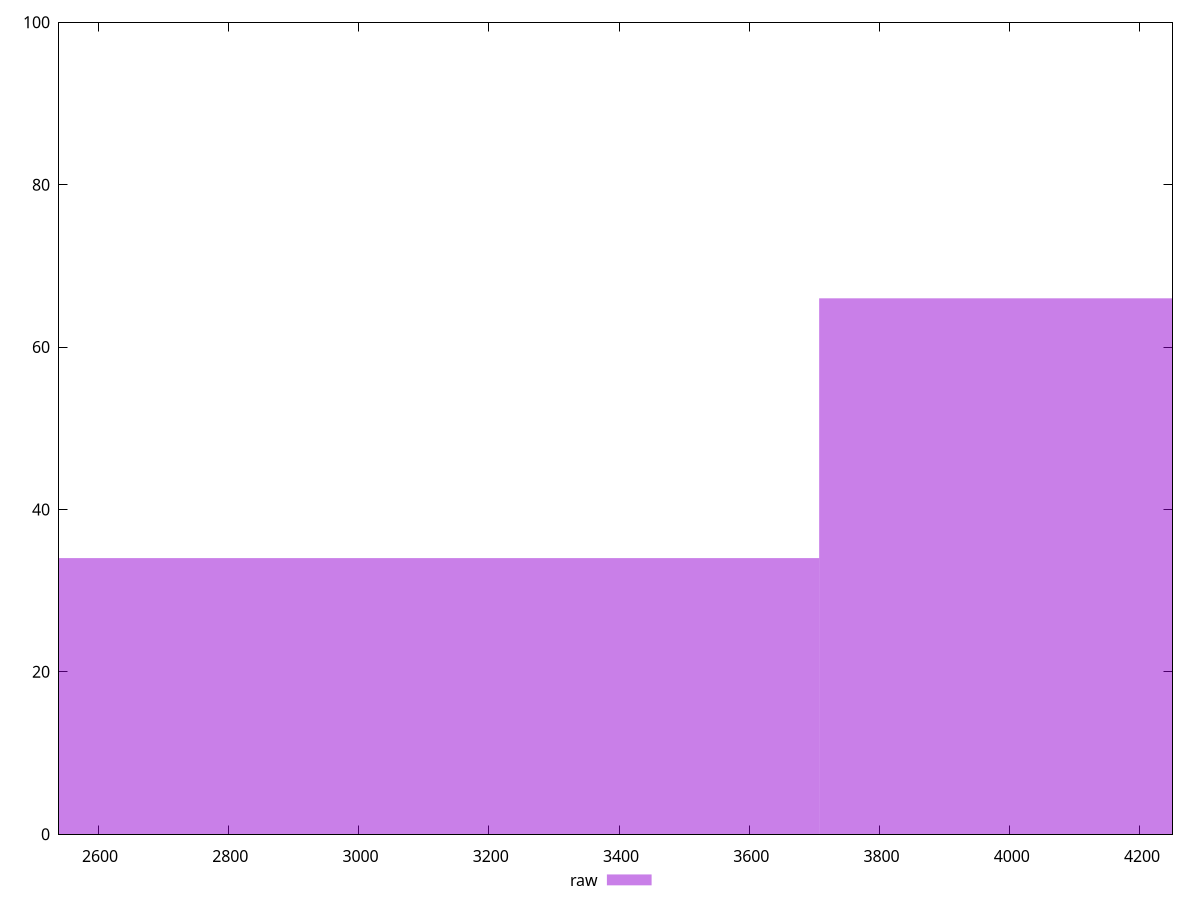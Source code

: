 reset

$raw <<EOF
4448.859209989714 66
2965.906139993143 34
EOF

set key outside below
set boxwidth 1482.9530699965715
set xrange [2540:4250]
set yrange [0:100]
set trange [0:100]
set style fill transparent solid 0.5 noborder
set terminal svg size 640, 490 enhanced background rgb 'white'
set output "reports/report_00030_2021-02-24T20-42-31.540Z/unused-javascript/samples/music/raw/histogram.svg"

plot $raw title "raw" with boxes

reset
